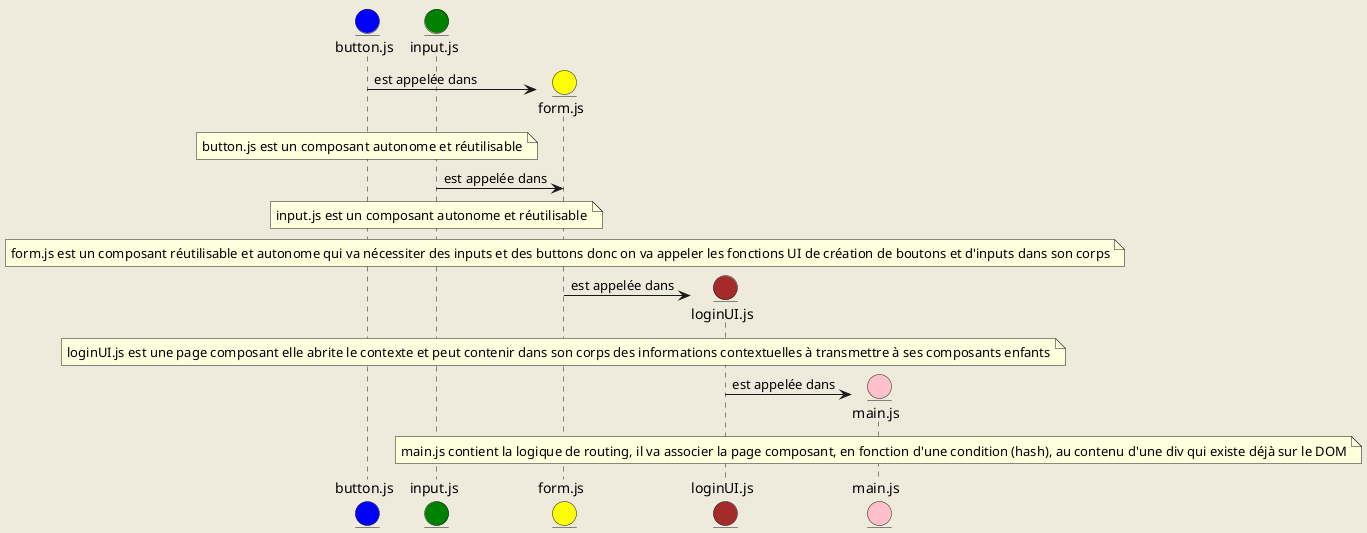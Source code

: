 @startuml conception
skinparam backgroundColor #EEEBDC

entity button.js as C1#blue
entity input.js as C2#green 
entity form.js as C3#Yellow
entity loginUI.js as C4#Brown
entity main.js as Router#Pink


create C3
C1 -> C3: est appelée dans
note over C1: button.js est un composant autonome et réutilisable
C2 -> C3: est appelée dans
note over C2: input.js est un composant autonome et réutilisable
create C4
note over C3: form.js est un composant réutilisable et autonome qui va nécessiter des inputs et des buttons donc on va appeler les fonctions UI de création de boutons et d'inputs dans son corps
C3 -> C4: est appelée dans
note over C3: loginUI.js est une page composant elle abrite le contexte et peut contenir dans son corps des informations contextuelles à transmettre à ses composants enfants
create Router
C4 -> Router: est appelée dans
note over Router: main.js contient la logique de routing, il va associer la page composant, en fonction d'une condition (hash), au contenu d'une div qui existe déjà sur le DOM


@enduml